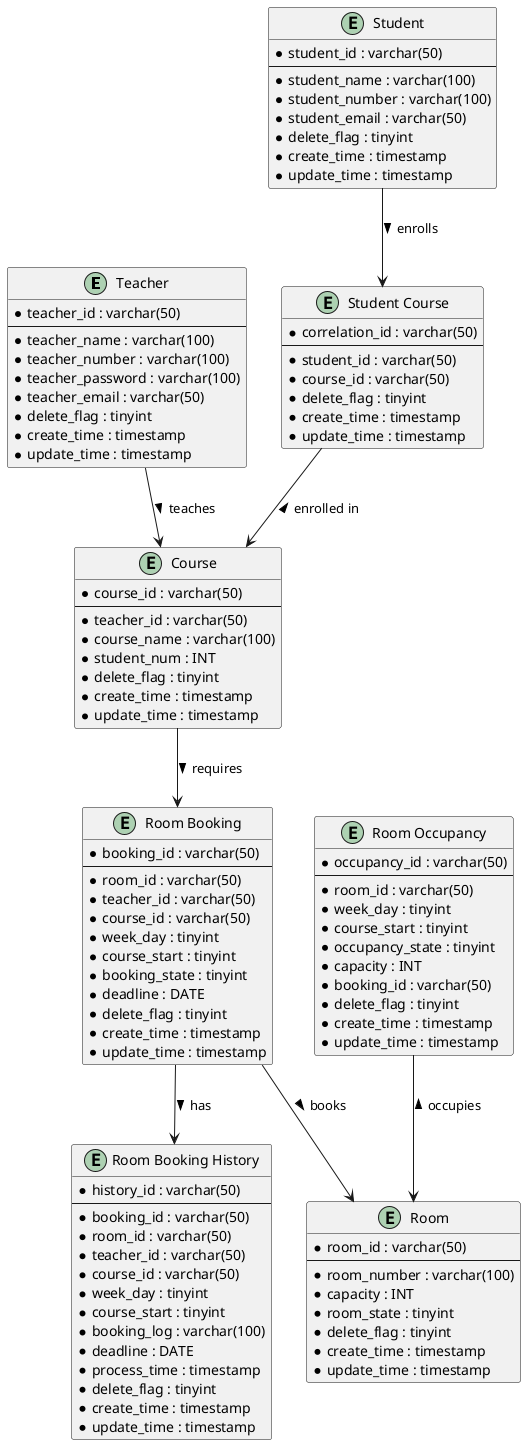 @startuml
entity "Teacher" {
    * teacher_id : varchar(50)
    --
    * teacher_name : varchar(100)
    * teacher_number : varchar(100)
    * teacher_password : varchar(100)
    * teacher_email : varchar(50)
    * delete_flag : tinyint
    * create_time : timestamp
    * update_time : timestamp
}

entity "Student" {
    * student_id : varchar(50)
    --
    * student_name : varchar(100)
    * student_number : varchar(100)
    * student_email : varchar(50)
    * delete_flag : tinyint
    * create_time : timestamp
    * update_time : timestamp
}

entity "Room" {
    * room_id : varchar(50)
    --
    * room_number : varchar(100)
    * capacity : INT
    * room_state : tinyint
* delete_flag : tinyint
* create_time : timestamp
* update_time : timestamp
}

entity "Course" {
* course_id : varchar(50)
--
* teacher_id : varchar(50)
* course_name : varchar(100)
* student_num : INT
* delete_flag : tinyint
* create_time : timestamp
* update_time : timestamp
}

entity "Room Booking" {
* booking_id : varchar(50)
--
* room_id : varchar(50)
* teacher_id : varchar(50)
* course_id : varchar(50)
* week_day : tinyint
* course_start : tinyint
* booking_state : tinyint
* deadline : DATE
* delete_flag : tinyint
* create_time : timestamp
* update_time : timestamp
}

entity "Room Booking History" {
* history_id : varchar(50)
--
* booking_id : varchar(50)
* room_id : varchar(50)
* teacher_id : varchar(50)
* course_id : varchar(50)
* week_day : tinyint
* course_start : tinyint
* booking_log : varchar(100)
* deadline : DATE
* process_time : timestamp
* delete_flag : tinyint
* create_time : timestamp
* update_time : timestamp
}

entity "Room Occupancy" {
* occupancy_id : varchar(50)
--
* room_id : varchar(50)
* week_day : tinyint
* course_start : tinyint
* occupancy_state : tinyint
* capacity : INT
* booking_id : varchar(50)
* delete_flag : tinyint
* create_time : timestamp
* update_time : timestamp
}

entity "Student Course" {
* correlation_id : varchar(50)
--
* student_id : varchar(50)
* course_id : varchar(50)
* delete_flag : tinyint
* create_time : timestamp
* update_time : timestamp
}

' Relationships
Teacher --> Course : "teaches >"
Student --> "Student Course" : "enrolls >"
"Student Course" --> Course : "< enrolled in"
Course --> "Room Booking" : "requires >"
"Room Booking" --> Room : "books >"
"Room Booking" --> "Room Booking History" : "has >"
"Room Occupancy" --> Room : "< occupies"
@enduml